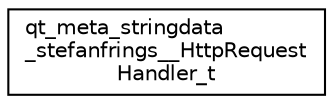 digraph "Graphical Class Hierarchy"
{
  edge [fontname="Helvetica",fontsize="10",labelfontname="Helvetica",labelfontsize="10"];
  node [fontname="Helvetica",fontsize="10",shape=record];
  rankdir="LR";
  Node0 [label="qt_meta_stringdata\l_stefanfrings__HttpRequest\lHandler_t",height=0.2,width=0.4,color="black", fillcolor="white", style="filled",URL="$structqt__meta__stringdata__stefanfrings_____http_request_handler__t.html"];
}

